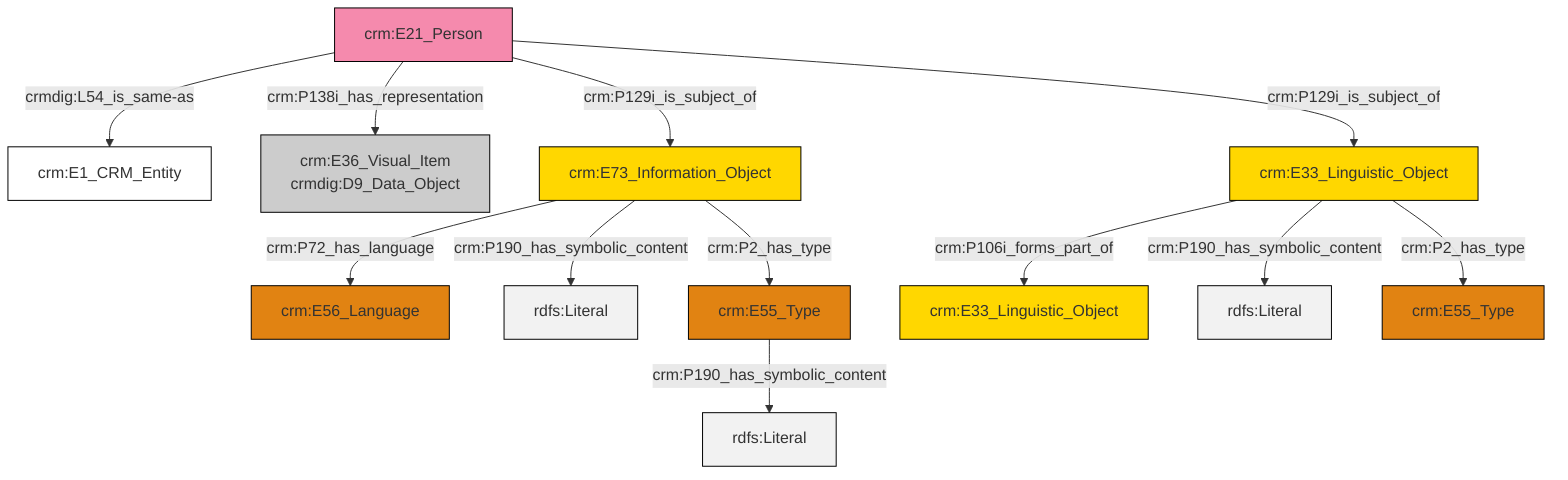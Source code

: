 graph TD
classDef Literal fill:#f2f2f2,stroke:#000000;
classDef CRM_Entity fill:#FFFFFF,stroke:#000000;
classDef Temporal_Entity fill:#00C9E6, stroke:#000000;
classDef Type fill:#E18312, stroke:#000000;
classDef Time-Span fill:#2C9C91, stroke:#000000;
classDef Appellation fill:#FFEB7F, stroke:#000000;
classDef Place fill:#008836, stroke:#000000;
classDef Persistent_Item fill:#B266B2, stroke:#000000;
classDef Conceptual_Object fill:#FFD700, stroke:#000000;
classDef Physical_Thing fill:#D2B48C, stroke:#000000;
classDef Actor fill:#f58aad, stroke:#000000;
classDef PC_Classes fill:#4ce600, stroke:#000000;
classDef Multi fill:#cccccc,stroke:#000000;

4["crm:E21_Person"]:::Actor -->|crmdig:L54_is_same-as| 5["crm:E1_CRM_Entity"]:::CRM_Entity
6["crm:E33_Linguistic_Object"]:::Conceptual_Object -->|crm:P106i_forms_part_of| 7["crm:E33_Linguistic_Object"]:::Conceptual_Object
10["crm:E73_Information_Object"]:::Conceptual_Object -->|crm:P72_has_language| 2["crm:E56_Language"]:::Type
6["crm:E33_Linguistic_Object"]:::Conceptual_Object -->|crm:P190_has_symbolic_content| 11[rdfs:Literal]:::Literal
4["crm:E21_Person"]:::Actor -->|crm:P138i_has_representation| 0["crm:E36_Visual_Item<br>crmdig:D9_Data_Object"]:::Multi
10["crm:E73_Information_Object"]:::Conceptual_Object -->|crm:P190_has_symbolic_content| 12[rdfs:Literal]:::Literal
4["crm:E21_Person"]:::Actor -->|crm:P129i_is_subject_of| 10["crm:E73_Information_Object"]:::Conceptual_Object
8["crm:E55_Type"]:::Type -->|crm:P190_has_symbolic_content| 15[rdfs:Literal]:::Literal
4["crm:E21_Person"]:::Actor -->|crm:P129i_is_subject_of| 6["crm:E33_Linguistic_Object"]:::Conceptual_Object
6["crm:E33_Linguistic_Object"]:::Conceptual_Object -->|crm:P2_has_type| 16["crm:E55_Type"]:::Type
10["crm:E73_Information_Object"]:::Conceptual_Object -->|crm:P2_has_type| 8["crm:E55_Type"]:::Type